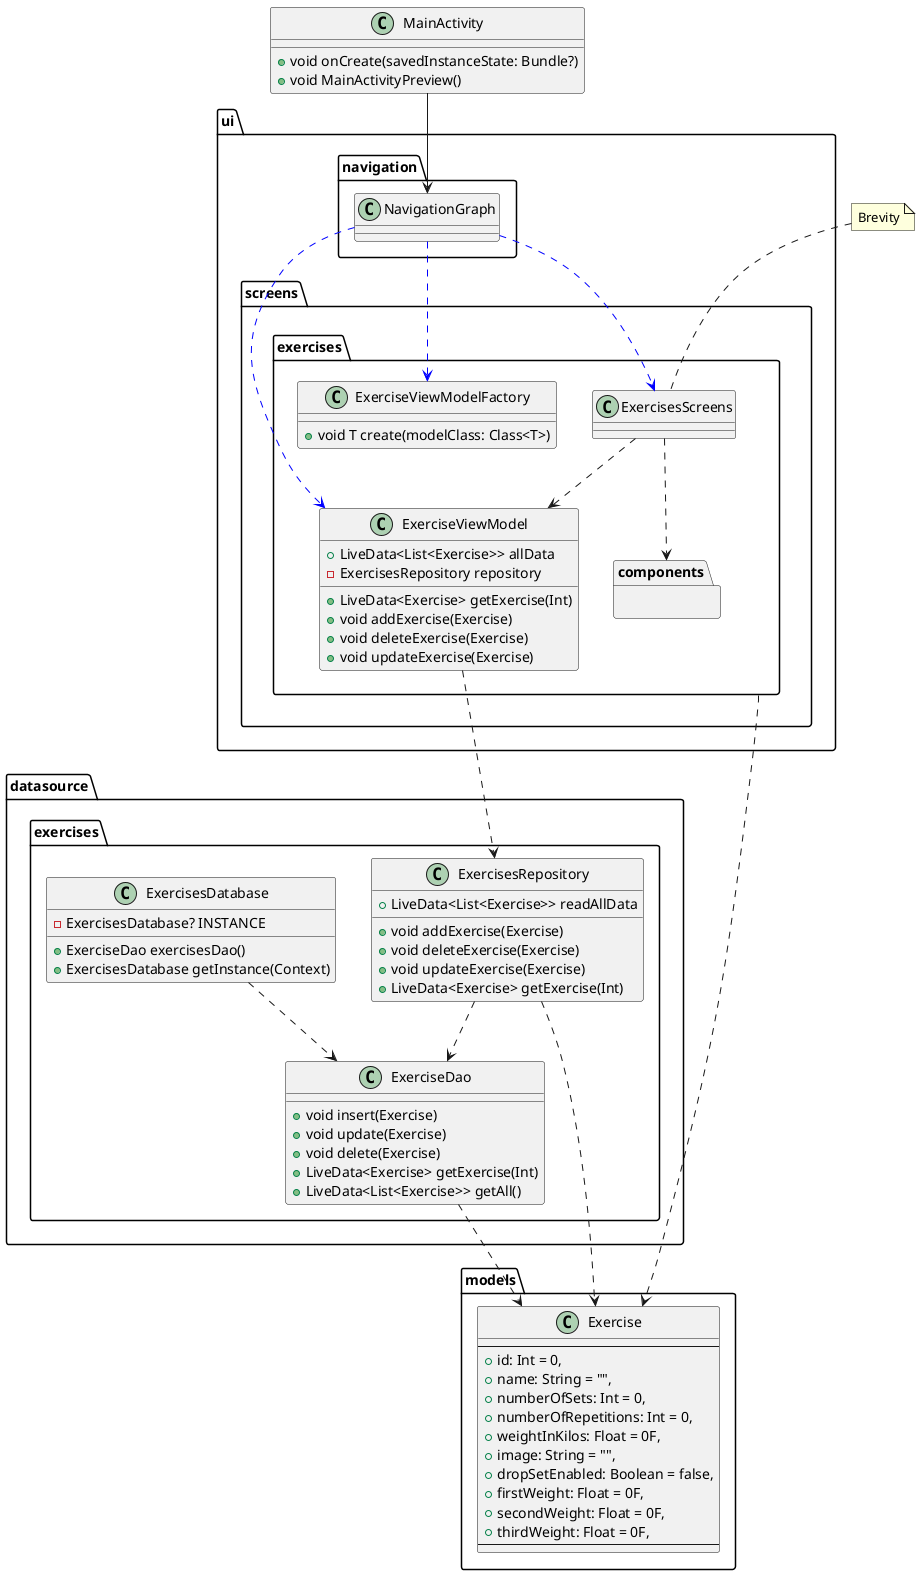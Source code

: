 @startuml
page 1x2
skinparam pageMargin 10
skinparam pageExternalColor gray
skinparam pageBorderColor black
'https://plantuml.com/class-diagram

'========================== EXERCISES ==============================
namespace datasource.exercises {
    class ExercisesDatabase {
    + ExerciseDao exercisesDao()
    - ExercisesDatabase? INSTANCE
    + ExercisesDatabase getInstance(Context)
    }

    class ExercisesRepository {
    + LiveData<List<Exercise>> readAllData
    + void addExercise(Exercise)
    + void deleteExercise(Exercise)
    + void updateExercise(Exercise)
    + LiveData<Exercise> getExercise(Int)
    }

    class ExerciseDao {
    + void insert(Exercise)
    + void update(Exercise)
    + void delete(Exercise)
    + LiveData<Exercise> getExercise(Int)
    + LiveData<List<Exercise>> getAll()
    }
}

namespace models {
    class Exercise {
    --
    + id: Int = 0,
    + name: String = "",
    + numberOfSets: Int = 0,
    + numberOfRepetitions: Int = 0,
    + weightInKilos: Float = 0F,
    + image: String = "",
    + dropSetEnabled: Boolean = false,
    + firstWeight: Float = 0F,
    + secondWeight: Float = 0F,
    + thirdWeight: Float = 0F,
    --
    }
}

namespace ui.screens.exercises {
   class ExerciseViewModel {
   + LiveData<List<Exercise>> allData
   - ExercisesRepository repository
   + LiveData<Exercise> getExercise(Int)
   + void addExercise(Exercise)
   + void deleteExercise(Exercise)
   + void updateExercise(Exercise)
   }

   class ExerciseViewModelFactory {
   + void T create(modelClass: Class<T>)
   }

   namespace components {
   }
}

'datasource to models
datasource.exercises.ExercisesRepository ..> models.Exercise
datasource.exercises.ExercisesRepository ..> datasource.exercises.ExerciseDao
datasource.exercises.ExercisesDatabase ..> datasource.exercises.ExerciseDao
datasource.exercises.ExerciseDao ..> models.Exercise

'screen to model
ui.screens.exercises ..> models.Exercise

'datasource to ui
ui.screens.exercises.ExercisesScreens ..> ui.screens.exercises.ExerciseViewModel


'========================== SHARED ==============================
namespace ui.navigation {
    class ui.navigation.NavigationGraph {
    }
}

class MainActivity {
+ void onCreate(savedInstanceState: Bundle?)
+ void MainActivityPreview()
}


ui.navigation.NavigationGraph .[#blue].> ui.screens.exercises.ExercisesScreens
ui.screens.exercises.ExercisesScreens ..> ui.screens.exercises.components
note top of ui.screens.exercises.ExercisesScreens: Brevity

ui.navigation.NavigationGraph .[#blue].> ui.screens.exercises.ExerciseViewModel
ui.navigation.NavigationGraph .[#blue].> ui.screens.exercises.ExerciseViewModelFactory

MainActivity --> ui.navigation.NavigationGraph

ui.screens.exercises.ExerciseViewModel ..> datasource.exercises.ExercisesRepository

@enduml